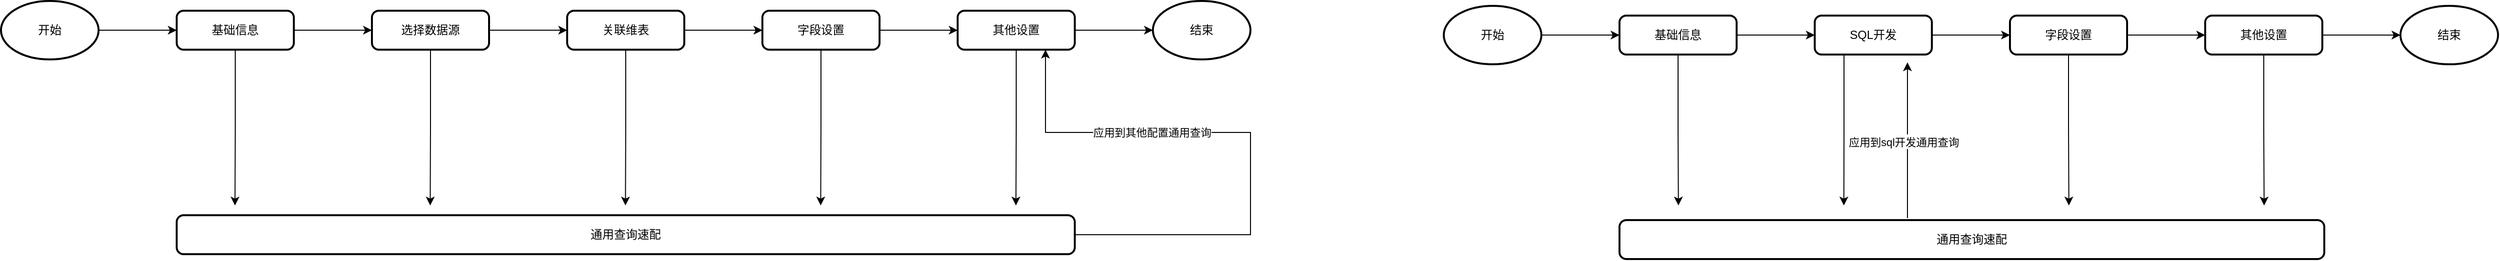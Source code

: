 <mxfile version="24.7.7">
  <diagram name="第 1 页" id="4tdd5TN2pwOT4JvmbOgw">
    <mxGraphModel dx="3149" dy="798" grid="1" gridSize="10" guides="1" tooltips="1" connect="1" arrows="1" fold="1" page="1" pageScale="1" pageWidth="827" pageHeight="1169" math="0" shadow="0">
      <root>
        <mxCell id="0" />
        <mxCell id="1" parent="0" />
        <mxCell id="7m3Vu78-JB6gVAxVATcC-15" style="edgeStyle=orthogonalEdgeStyle;rounded=0;orthogonalLoop=1;jettySize=auto;html=1;exitX=1;exitY=0.5;exitDx=0;exitDy=0;entryX=0;entryY=0.5;entryDx=0;entryDy=0;" edge="1" parent="1" source="7m3Vu78-JB6gVAxVATcC-4" target="7m3Vu78-JB6gVAxVATcC-8">
          <mxGeometry relative="1" as="geometry" />
        </mxCell>
        <mxCell id="7m3Vu78-JB6gVAxVATcC-65" style="edgeStyle=orthogonalEdgeStyle;rounded=0;orthogonalLoop=1;jettySize=auto;html=1;exitX=0.5;exitY=1;exitDx=0;exitDy=0;" edge="1" parent="1" source="7m3Vu78-JB6gVAxVATcC-4">
          <mxGeometry relative="1" as="geometry">
            <mxPoint x="-1300.286" y="660" as="targetPoint" />
          </mxGeometry>
        </mxCell>
        <mxCell id="7m3Vu78-JB6gVAxVATcC-4" value="基础信息" style="rounded=1;whiteSpace=wrap;html=1;absoluteArcSize=1;arcSize=14;strokeWidth=2;" vertex="1" parent="1">
          <mxGeometry x="-1360" y="460" width="120" height="40" as="geometry" />
        </mxCell>
        <mxCell id="7m3Vu78-JB6gVAxVATcC-69" style="edgeStyle=orthogonalEdgeStyle;rounded=0;orthogonalLoop=1;jettySize=auto;html=1;exitX=0.5;exitY=1;exitDx=0;exitDy=0;" edge="1" parent="1" source="7m3Vu78-JB6gVAxVATcC-7">
          <mxGeometry relative="1" as="geometry">
            <mxPoint x="-500.286" y="660" as="targetPoint" />
          </mxGeometry>
        </mxCell>
        <mxCell id="7m3Vu78-JB6gVAxVATcC-7" value="其他设置" style="rounded=1;whiteSpace=wrap;html=1;absoluteArcSize=1;arcSize=14;strokeWidth=2;" vertex="1" parent="1">
          <mxGeometry x="-560" y="460" width="120" height="40" as="geometry" />
        </mxCell>
        <mxCell id="7m3Vu78-JB6gVAxVATcC-63" style="edgeStyle=orthogonalEdgeStyle;rounded=0;orthogonalLoop=1;jettySize=auto;html=1;exitX=1;exitY=0.5;exitDx=0;exitDy=0;entryX=0;entryY=0.5;entryDx=0;entryDy=0;" edge="1" parent="1" source="7m3Vu78-JB6gVAxVATcC-8" target="7m3Vu78-JB6gVAxVATcC-62">
          <mxGeometry relative="1" as="geometry" />
        </mxCell>
        <mxCell id="7m3Vu78-JB6gVAxVATcC-66" style="edgeStyle=orthogonalEdgeStyle;rounded=0;orthogonalLoop=1;jettySize=auto;html=1;exitX=0.5;exitY=1;exitDx=0;exitDy=0;" edge="1" parent="1" source="7m3Vu78-JB6gVAxVATcC-8">
          <mxGeometry relative="1" as="geometry">
            <mxPoint x="-1100.286" y="660" as="targetPoint" />
          </mxGeometry>
        </mxCell>
        <mxCell id="7m3Vu78-JB6gVAxVATcC-8" value="选择数据源" style="rounded=1;whiteSpace=wrap;html=1;absoluteArcSize=1;arcSize=14;strokeWidth=2;" vertex="1" parent="1">
          <mxGeometry x="-1160" y="460" width="120" height="40" as="geometry" />
        </mxCell>
        <mxCell id="7m3Vu78-JB6gVAxVATcC-18" style="edgeStyle=orthogonalEdgeStyle;rounded=0;orthogonalLoop=1;jettySize=auto;html=1;exitX=1;exitY=0.5;exitDx=0;exitDy=0;entryX=0;entryY=0.5;entryDx=0;entryDy=0;" edge="1" parent="1" source="7m3Vu78-JB6gVAxVATcC-9" target="7m3Vu78-JB6gVAxVATcC-7">
          <mxGeometry relative="1" as="geometry" />
        </mxCell>
        <mxCell id="7m3Vu78-JB6gVAxVATcC-68" style="edgeStyle=orthogonalEdgeStyle;rounded=0;orthogonalLoop=1;jettySize=auto;html=1;exitX=0.5;exitY=1;exitDx=0;exitDy=0;" edge="1" parent="1" source="7m3Vu78-JB6gVAxVATcC-9">
          <mxGeometry relative="1" as="geometry">
            <mxPoint x="-700.286" y="660" as="targetPoint" />
          </mxGeometry>
        </mxCell>
        <mxCell id="7m3Vu78-JB6gVAxVATcC-9" value="字段设置" style="rounded=1;whiteSpace=wrap;html=1;absoluteArcSize=1;arcSize=14;strokeWidth=2;" vertex="1" parent="1">
          <mxGeometry x="-760" y="460" width="120" height="40" as="geometry" />
        </mxCell>
        <mxCell id="7m3Vu78-JB6gVAxVATcC-11" value="结束" style="strokeWidth=2;html=1;shape=mxgraph.flowchart.start_1;whiteSpace=wrap;" vertex="1" parent="1">
          <mxGeometry x="-360" y="450" width="100" height="60" as="geometry" />
        </mxCell>
        <mxCell id="7m3Vu78-JB6gVAxVATcC-71" style="edgeStyle=orthogonalEdgeStyle;rounded=0;orthogonalLoop=1;jettySize=auto;html=1;exitX=1;exitY=0.5;exitDx=0;exitDy=0;entryX=0.75;entryY=1;entryDx=0;entryDy=0;" edge="1" parent="1" source="7m3Vu78-JB6gVAxVATcC-22" target="7m3Vu78-JB6gVAxVATcC-7">
          <mxGeometry relative="1" as="geometry">
            <Array as="points">
              <mxPoint x="-260" y="690" />
              <mxPoint x="-260" y="585" />
              <mxPoint x="-470" y="585" />
            </Array>
          </mxGeometry>
        </mxCell>
        <mxCell id="7m3Vu78-JB6gVAxVATcC-72" value="应用到其他配置通用查询" style="edgeLabel;html=1;align=center;verticalAlign=middle;resizable=0;points=[];" vertex="1" connectable="0" parent="7m3Vu78-JB6gVAxVATcC-71">
          <mxGeometry x="0.286" y="1" relative="1" as="geometry">
            <mxPoint x="-13" y="-1" as="offset" />
          </mxGeometry>
        </mxCell>
        <mxCell id="7m3Vu78-JB6gVAxVATcC-22" value="通用查询速配" style="rounded=1;whiteSpace=wrap;html=1;absoluteArcSize=1;arcSize=14;strokeWidth=2;" vertex="1" parent="1">
          <mxGeometry x="-1360" y="670" width="920" height="40" as="geometry" />
        </mxCell>
        <mxCell id="7m3Vu78-JB6gVAxVATcC-30" style="edgeStyle=orthogonalEdgeStyle;rounded=0;orthogonalLoop=1;jettySize=auto;html=1;exitX=1;exitY=0.5;exitDx=0;exitDy=0;exitPerimeter=0;entryX=0;entryY=0.5;entryDx=0;entryDy=0;" edge="1" parent="1" source="7m3Vu78-JB6gVAxVATcC-28" target="7m3Vu78-JB6gVAxVATcC-4">
          <mxGeometry relative="1" as="geometry" />
        </mxCell>
        <mxCell id="7m3Vu78-JB6gVAxVATcC-28" value="开始" style="strokeWidth=2;html=1;shape=mxgraph.flowchart.start_1;whiteSpace=wrap;" vertex="1" parent="1">
          <mxGeometry x="-1540" y="450" width="100" height="60" as="geometry" />
        </mxCell>
        <mxCell id="7m3Vu78-JB6gVAxVATcC-36" style="edgeStyle=orthogonalEdgeStyle;rounded=0;orthogonalLoop=1;jettySize=auto;html=1;exitX=1;exitY=0.5;exitDx=0;exitDy=0;entryX=0;entryY=0.5;entryDx=0;entryDy=0;entryPerimeter=0;" edge="1" parent="1" source="7m3Vu78-JB6gVAxVATcC-7" target="7m3Vu78-JB6gVAxVATcC-11">
          <mxGeometry relative="1" as="geometry" />
        </mxCell>
        <mxCell id="7m3Vu78-JB6gVAxVATcC-39" style="edgeStyle=orthogonalEdgeStyle;rounded=0;orthogonalLoop=1;jettySize=auto;html=1;exitX=1;exitY=0.5;exitDx=0;exitDy=0;entryX=0;entryY=0.5;entryDx=0;entryDy=0;" edge="1" parent="1" source="7m3Vu78-JB6gVAxVATcC-40" target="7m3Vu78-JB6gVAxVATcC-44">
          <mxGeometry relative="1" as="geometry" />
        </mxCell>
        <mxCell id="7m3Vu78-JB6gVAxVATcC-80" style="edgeStyle=orthogonalEdgeStyle;rounded=0;orthogonalLoop=1;jettySize=auto;html=1;exitX=0.5;exitY=1;exitDx=0;exitDy=0;" edge="1" parent="1" source="7m3Vu78-JB6gVAxVATcC-40">
          <mxGeometry relative="1" as="geometry">
            <mxPoint x="178.368" y="660" as="targetPoint" />
          </mxGeometry>
        </mxCell>
        <mxCell id="7m3Vu78-JB6gVAxVATcC-40" value="基础信息" style="rounded=1;whiteSpace=wrap;html=1;absoluteArcSize=1;arcSize=14;strokeWidth=2;" vertex="1" parent="1">
          <mxGeometry x="118" y="465" width="120" height="40" as="geometry" />
        </mxCell>
        <mxCell id="7m3Vu78-JB6gVAxVATcC-82" style="edgeStyle=orthogonalEdgeStyle;rounded=0;orthogonalLoop=1;jettySize=auto;html=1;exitX=0.5;exitY=1;exitDx=0;exitDy=0;" edge="1" parent="1" source="7m3Vu78-JB6gVAxVATcC-41">
          <mxGeometry relative="1" as="geometry">
            <mxPoint x="778.368" y="660" as="targetPoint" />
          </mxGeometry>
        </mxCell>
        <mxCell id="7m3Vu78-JB6gVAxVATcC-41" value="其他设置" style="rounded=1;whiteSpace=wrap;html=1;absoluteArcSize=1;arcSize=14;strokeWidth=2;" vertex="1" parent="1">
          <mxGeometry x="718" y="465" width="120" height="40" as="geometry" />
        </mxCell>
        <mxCell id="7m3Vu78-JB6gVAxVATcC-42" style="edgeStyle=orthogonalEdgeStyle;rounded=0;orthogonalLoop=1;jettySize=auto;html=1;exitX=1;exitY=0.5;exitDx=0;exitDy=0;entryX=0;entryY=0.5;entryDx=0;entryDy=0;" edge="1" parent="1" source="7m3Vu78-JB6gVAxVATcC-44" target="7m3Vu78-JB6gVAxVATcC-46">
          <mxGeometry relative="1" as="geometry" />
        </mxCell>
        <mxCell id="7m3Vu78-JB6gVAxVATcC-79" style="edgeStyle=orthogonalEdgeStyle;rounded=0;orthogonalLoop=1;jettySize=auto;html=1;exitX=0.25;exitY=1;exitDx=0;exitDy=0;" edge="1" parent="1" source="7m3Vu78-JB6gVAxVATcC-44">
          <mxGeometry relative="1" as="geometry">
            <mxPoint x="347.842" y="660" as="targetPoint" />
          </mxGeometry>
        </mxCell>
        <mxCell id="7m3Vu78-JB6gVAxVATcC-44" value="SQL开发" style="rounded=1;whiteSpace=wrap;html=1;absoluteArcSize=1;arcSize=14;strokeWidth=2;" vertex="1" parent="1">
          <mxGeometry x="318" y="465" width="120" height="40" as="geometry" />
        </mxCell>
        <mxCell id="7m3Vu78-JB6gVAxVATcC-45" style="edgeStyle=orthogonalEdgeStyle;rounded=0;orthogonalLoop=1;jettySize=auto;html=1;exitX=1;exitY=0.5;exitDx=0;exitDy=0;entryX=0;entryY=0.5;entryDx=0;entryDy=0;" edge="1" parent="1" source="7m3Vu78-JB6gVAxVATcC-46" target="7m3Vu78-JB6gVAxVATcC-41">
          <mxGeometry relative="1" as="geometry" />
        </mxCell>
        <mxCell id="7m3Vu78-JB6gVAxVATcC-81" style="edgeStyle=orthogonalEdgeStyle;rounded=0;orthogonalLoop=1;jettySize=auto;html=1;exitX=0.5;exitY=1;exitDx=0;exitDy=0;" edge="1" parent="1" source="7m3Vu78-JB6gVAxVATcC-46">
          <mxGeometry relative="1" as="geometry">
            <mxPoint x="578.368" y="660" as="targetPoint" />
          </mxGeometry>
        </mxCell>
        <mxCell id="7m3Vu78-JB6gVAxVATcC-46" value="字段设置" style="rounded=1;whiteSpace=wrap;html=1;absoluteArcSize=1;arcSize=14;strokeWidth=2;" vertex="1" parent="1">
          <mxGeometry x="518" y="465" width="120" height="40" as="geometry" />
        </mxCell>
        <mxCell id="7m3Vu78-JB6gVAxVATcC-47" value="结束" style="strokeWidth=2;html=1;shape=mxgraph.flowchart.start_1;whiteSpace=wrap;" vertex="1" parent="1">
          <mxGeometry x="918" y="455" width="100" height="60" as="geometry" />
        </mxCell>
        <mxCell id="7m3Vu78-JB6gVAxVATcC-50" value="通用查询速配" style="rounded=1;whiteSpace=wrap;html=1;absoluteArcSize=1;arcSize=14;strokeWidth=2;" vertex="1" parent="1">
          <mxGeometry x="118" y="675" width="722" height="40" as="geometry" />
        </mxCell>
        <mxCell id="7m3Vu78-JB6gVAxVATcC-51" style="edgeStyle=orthogonalEdgeStyle;rounded=0;orthogonalLoop=1;jettySize=auto;html=1;exitX=1;exitY=0.5;exitDx=0;exitDy=0;exitPerimeter=0;entryX=0;entryY=0.5;entryDx=0;entryDy=0;" edge="1" parent="1" source="7m3Vu78-JB6gVAxVATcC-52" target="7m3Vu78-JB6gVAxVATcC-40">
          <mxGeometry relative="1" as="geometry" />
        </mxCell>
        <mxCell id="7m3Vu78-JB6gVAxVATcC-52" value="开始" style="strokeWidth=2;html=1;shape=mxgraph.flowchart.start_1;whiteSpace=wrap;" vertex="1" parent="1">
          <mxGeometry x="-62" y="455" width="100" height="60" as="geometry" />
        </mxCell>
        <mxCell id="7m3Vu78-JB6gVAxVATcC-54" style="edgeStyle=orthogonalEdgeStyle;rounded=0;orthogonalLoop=1;jettySize=auto;html=1;exitX=1;exitY=0.5;exitDx=0;exitDy=0;entryX=0;entryY=0.5;entryDx=0;entryDy=0;entryPerimeter=0;" edge="1" parent="1" source="7m3Vu78-JB6gVAxVATcC-41" target="7m3Vu78-JB6gVAxVATcC-47">
          <mxGeometry relative="1" as="geometry" />
        </mxCell>
        <mxCell id="7m3Vu78-JB6gVAxVATcC-64" style="edgeStyle=orthogonalEdgeStyle;rounded=0;orthogonalLoop=1;jettySize=auto;html=1;exitX=1;exitY=0.5;exitDx=0;exitDy=0;entryX=0;entryY=0.5;entryDx=0;entryDy=0;" edge="1" parent="1" source="7m3Vu78-JB6gVAxVATcC-62" target="7m3Vu78-JB6gVAxVATcC-9">
          <mxGeometry relative="1" as="geometry" />
        </mxCell>
        <mxCell id="7m3Vu78-JB6gVAxVATcC-67" style="edgeStyle=orthogonalEdgeStyle;rounded=0;orthogonalLoop=1;jettySize=auto;html=1;exitX=0.5;exitY=1;exitDx=0;exitDy=0;" edge="1" parent="1" source="7m3Vu78-JB6gVAxVATcC-62">
          <mxGeometry relative="1" as="geometry">
            <mxPoint x="-900.286" y="660" as="targetPoint" />
          </mxGeometry>
        </mxCell>
        <mxCell id="7m3Vu78-JB6gVAxVATcC-62" value="关联维表" style="rounded=1;whiteSpace=wrap;html=1;absoluteArcSize=1;arcSize=14;strokeWidth=2;" vertex="1" parent="1">
          <mxGeometry x="-960" y="460" width="120" height="40" as="geometry" />
        </mxCell>
        <mxCell id="7m3Vu78-JB6gVAxVATcC-75" value="" style="edgeStyle=none;orthogonalLoop=1;jettySize=auto;html=1;rounded=0;" edge="1" parent="1">
          <mxGeometry width="80" relative="1" as="geometry">
            <mxPoint x="413" y="673" as="sourcePoint" />
            <mxPoint x="413" y="513" as="targetPoint" />
            <Array as="points" />
          </mxGeometry>
        </mxCell>
        <mxCell id="7m3Vu78-JB6gVAxVATcC-76" value="Text" style="edgeLabel;html=1;align=center;verticalAlign=middle;resizable=0;points=[];" vertex="1" connectable="0" parent="7m3Vu78-JB6gVAxVATcC-75">
          <mxGeometry x="0.006" y="3" relative="1" as="geometry">
            <mxPoint as="offset" />
          </mxGeometry>
        </mxCell>
        <mxCell id="7m3Vu78-JB6gVAxVATcC-78" value="应用到sql开发通用查询" style="edgeLabel;html=1;align=center;verticalAlign=middle;resizable=0;points=[];" vertex="1" connectable="0" parent="7m3Vu78-JB6gVAxVATcC-75">
          <mxGeometry x="-0.02" y="4" relative="1" as="geometry">
            <mxPoint as="offset" />
          </mxGeometry>
        </mxCell>
      </root>
    </mxGraphModel>
  </diagram>
</mxfile>

